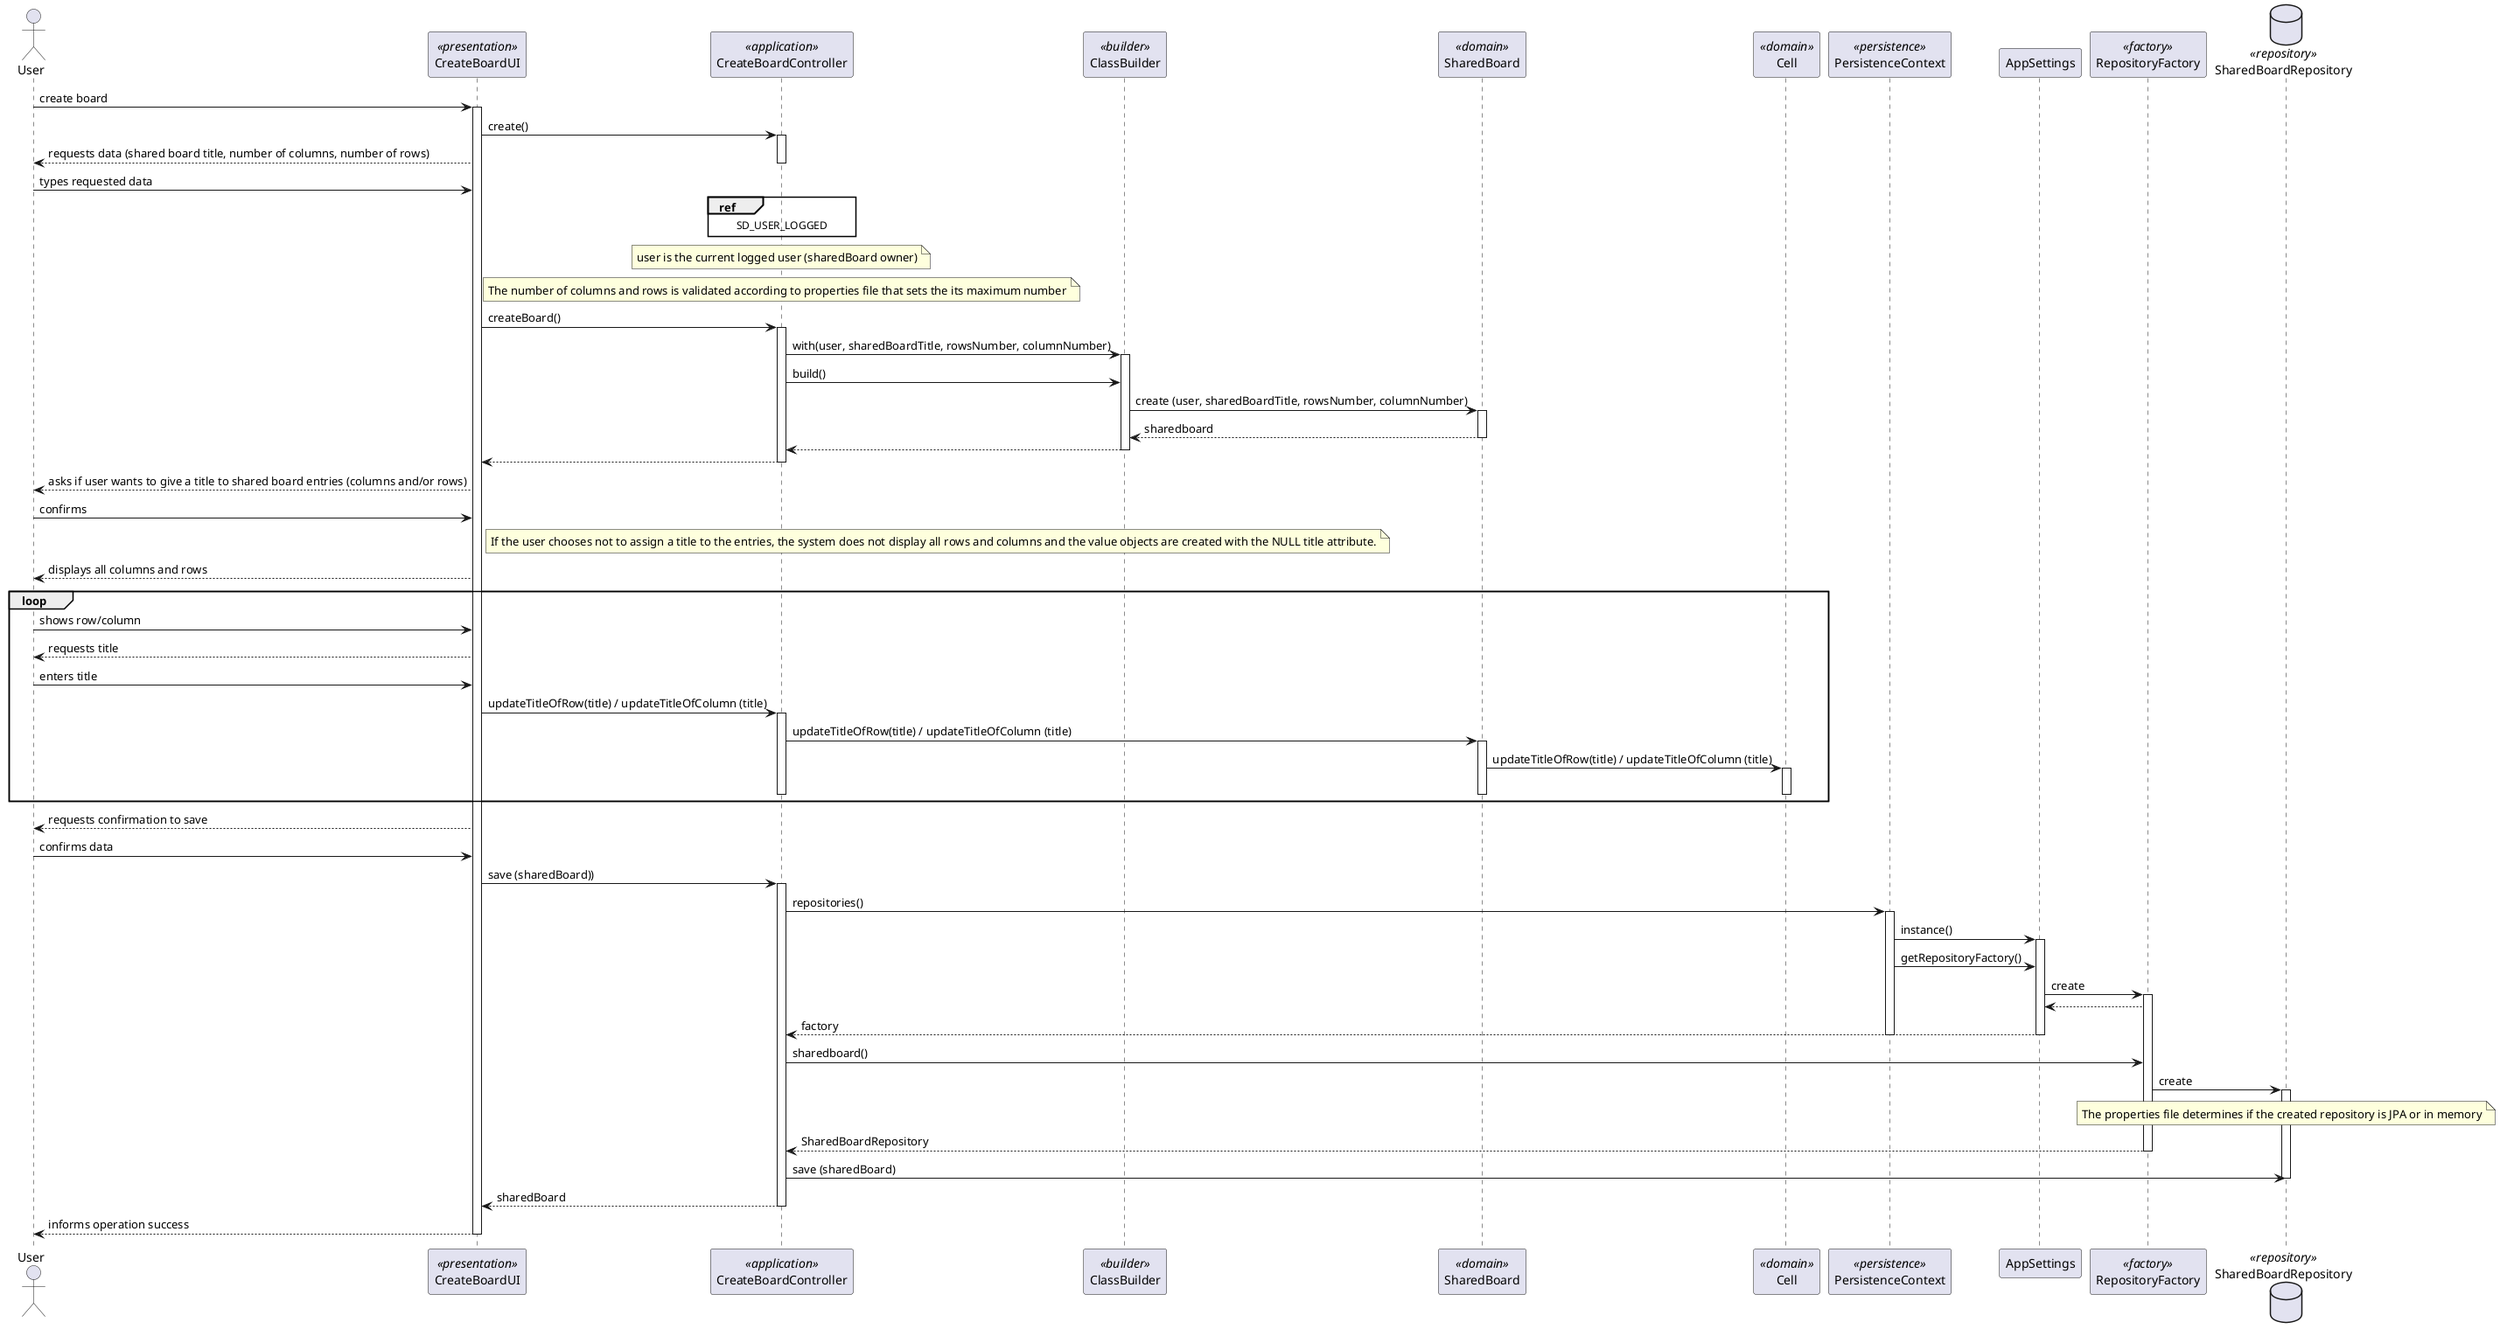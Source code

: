 @startuml
'http://plantuml.com/skinparam.html
skinparam handwritten false
skinparam packageStyle rect
skinparam defaultFontName FG Virgil
skinparam shadowing false



actor User as Actor
participant CreateBoardUI as UI <<presentation>>
participant CreateBoardController as Controller <<application>>
participant ClassBuilder as Builder <<builder>>
participant SharedBoard as SharedBoard <<domain>>
participant Cell as Cell <<domain>>
participant PersistenceContext as Persistence <<persistence>>
participant AppSettings as set
participant RepositoryFactory as Factory <<factory>>
database SharedBoardRepository as Repository <<repository>>

Actor -> UI: create board
activate UI
UI -> Controller : create()
activate Controller
UI-->Actor: requests data (shared board title, number of columns, number of rows)
deactivate Controller
Actor -> UI : types requested data
ref over Controller : SD_USER_LOGGED
note over Controller: user is the current logged user (sharedBoard owner)
note over Controller: The number of columns and rows is validated according to properties file that sets the its maximum number
UI-> Controller : createBoard()
activate Controller
Controller -> Builder:with(user, sharedBoardTitle, rowsNumber, columnNumber)
           activate Builder
           Controller-> Builder:build()

               Builder -> SharedBoard: create (user, sharedBoardTitle, rowsNumber, columnNumber)
               activate SharedBoard
               SharedBoard-->Builder: sharedboard
               deactivate SharedBoard
               Builder --> Controller
               deactivate Builder
               Controller --> UI
deactivate Controller
UI --> Actor : asks if user wants to give a title to shared board entries (columns and/or rows)
Actor -> UI : confirms
note right of UI: If the user chooses not to assign a title to the entries, the system does not display all rows and columns and the value objects are created with the NULL title attribute.
UI --> Actor : displays all columns and rows
loop
Actor -> UI : shows row/column
UI --> Actor : requests title
Actor -> UI : enters title
UI -> Controller : updateTitleOfRow(title) / updateTitleOfColumn (title)
activate Controller
Controller -> SharedBoard : updateTitleOfRow(title) / updateTitleOfColumn (title)
activate SharedBoard
SharedBoard -> Cell : updateTitleOfRow(title) / updateTitleOfColumn (title)
activate Cell
deactivate Cell
deactivate SharedBoard
deactivate Controller
end
UI --> Actor : requests confirmation to save
Actor -> UI : confirms data
UI -> Controller: save (sharedBoard))
activate Controller
Controller -> Persistence : repositories()
activate Persistence


Persistence -> set: instance()
activate set
Persistence -> set: getRepositoryFactory()
set -> Factory : create
activate Factory
Factory --> set:
set -->Controller: factory
deactivate set
deactivate Persistence
Controller -> Factory : sharedboard()
Factory -> Repository : create
activate Repository
note over Repository: The properties file determines if the created repository is JPA or in memory
Factory --> Controller : SharedBoardRepository
deactivate Factory
Controller -> Repository : save (sharedBoard)
deactivate Repository
Controller --> UI : sharedBoard
deactivate Controller
UI --> Actor : informs operation success
deactivate UI
@enduml
